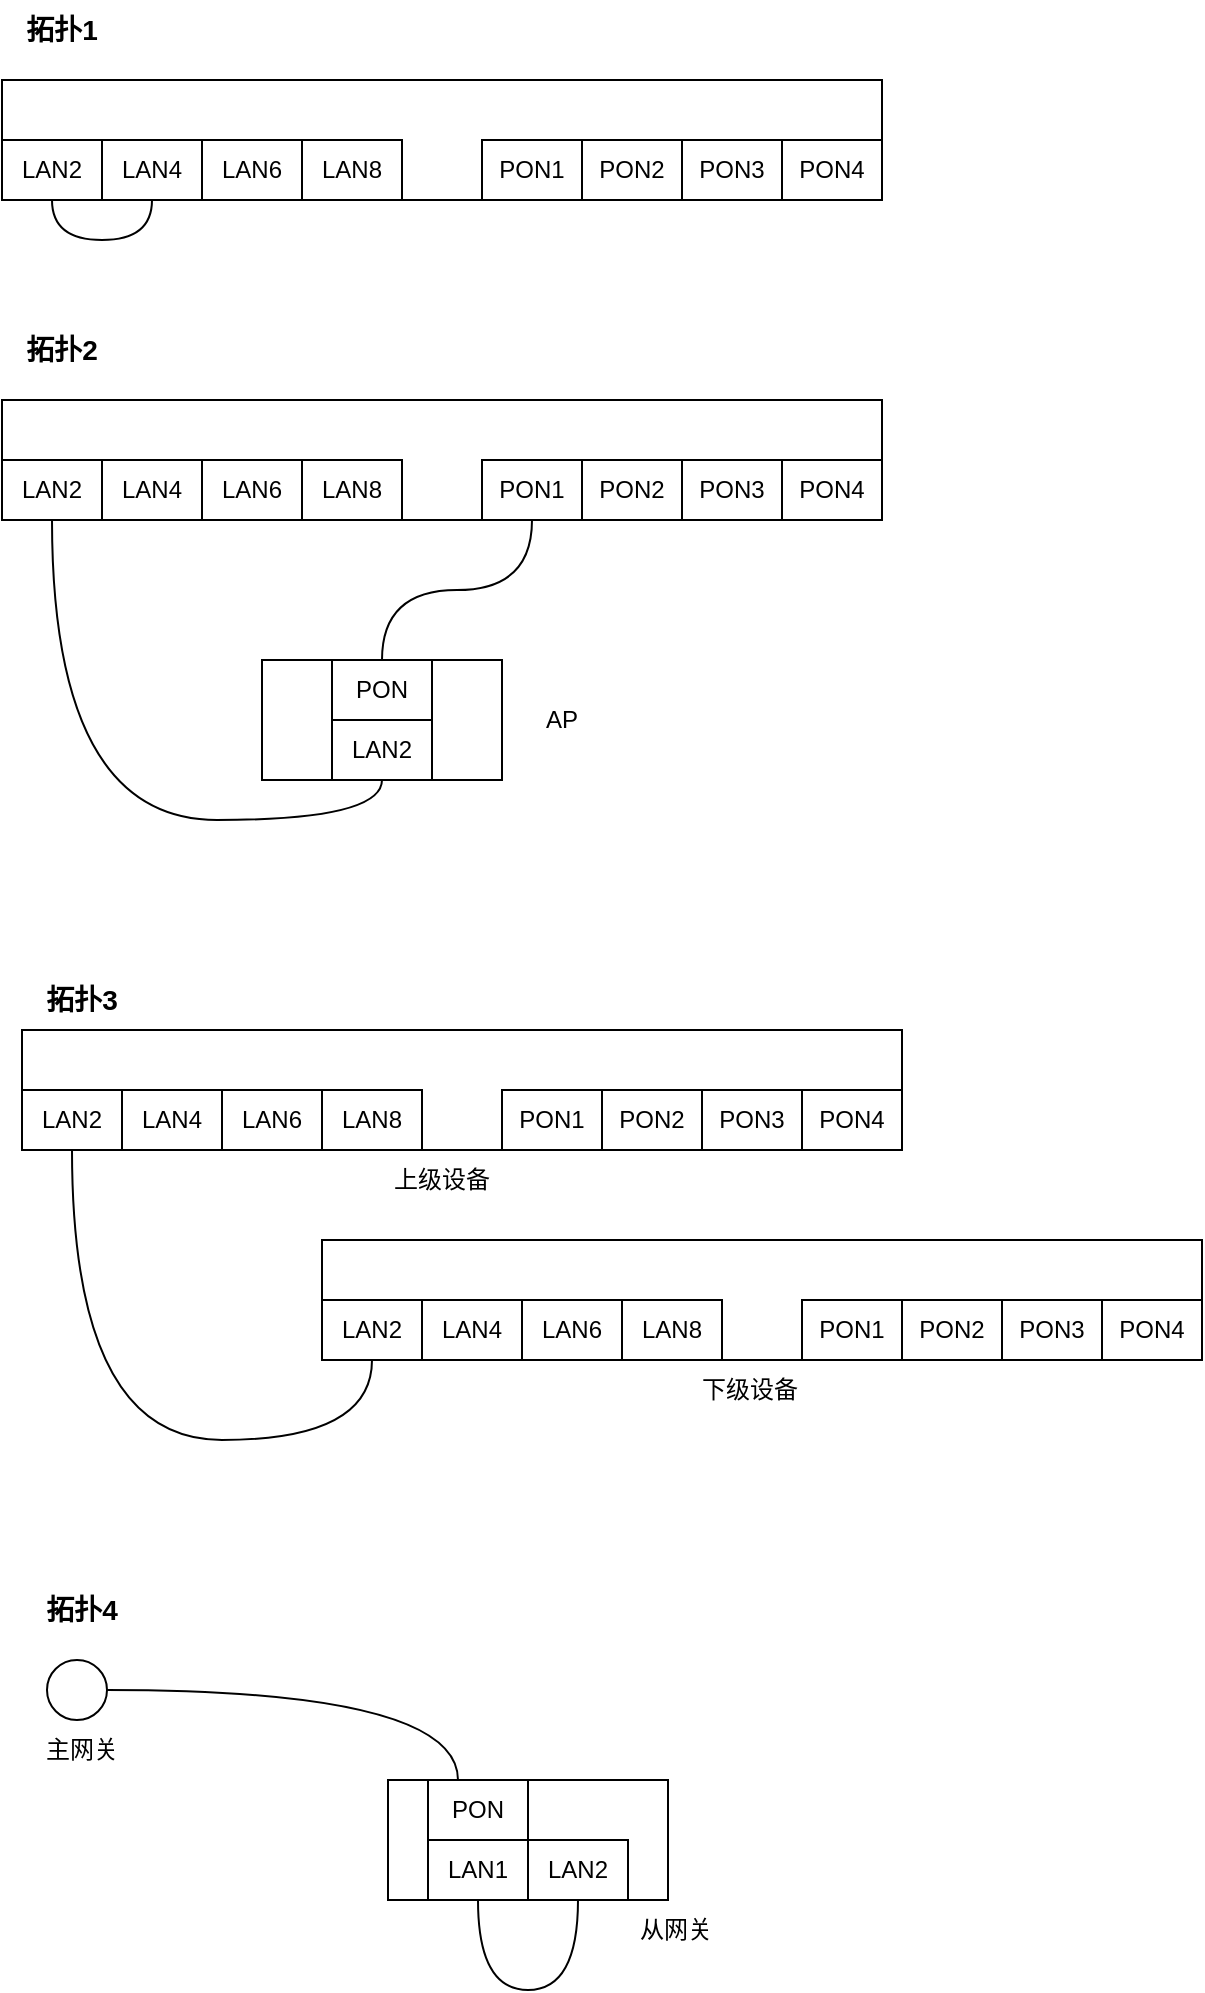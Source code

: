 <mxfile version="26.2.13">
  <diagram name="第 1 页" id="Ij3hYy0A9Onxn7mse7Ey">
    <mxGraphModel dx="1038" dy="618" grid="1" gridSize="10" guides="1" tooltips="1" connect="1" arrows="1" fold="1" page="1" pageScale="1" pageWidth="827" pageHeight="1169" math="0" shadow="0">
      <root>
        <mxCell id="0" />
        <mxCell id="1" parent="0" />
        <mxCell id="GwQLMRFdxqnJ7ulJmC02-1" value="" style="rounded=0;whiteSpace=wrap;html=1;" parent="1" vertex="1">
          <mxGeometry x="70" y="80" width="440" height="60" as="geometry" />
        </mxCell>
        <mxCell id="GwQLMRFdxqnJ7ulJmC02-16" value="" style="group" parent="1" vertex="1" connectable="0">
          <mxGeometry x="310" y="110" width="200" height="30" as="geometry" />
        </mxCell>
        <mxCell id="GwQLMRFdxqnJ7ulJmC02-12" value="PON1" style="rounded=0;whiteSpace=wrap;html=1;" parent="GwQLMRFdxqnJ7ulJmC02-16" vertex="1">
          <mxGeometry width="50" height="30" as="geometry" />
        </mxCell>
        <mxCell id="GwQLMRFdxqnJ7ulJmC02-13" value="PON2" style="rounded=0;whiteSpace=wrap;html=1;" parent="GwQLMRFdxqnJ7ulJmC02-16" vertex="1">
          <mxGeometry x="50" width="50" height="30" as="geometry" />
        </mxCell>
        <mxCell id="GwQLMRFdxqnJ7ulJmC02-14" value="PON3" style="rounded=0;whiteSpace=wrap;html=1;" parent="GwQLMRFdxqnJ7ulJmC02-16" vertex="1">
          <mxGeometry x="100" width="50" height="30" as="geometry" />
        </mxCell>
        <mxCell id="GwQLMRFdxqnJ7ulJmC02-15" value="PON4" style="rounded=0;whiteSpace=wrap;html=1;" parent="GwQLMRFdxqnJ7ulJmC02-16" vertex="1">
          <mxGeometry x="150" width="50" height="30" as="geometry" />
        </mxCell>
        <mxCell id="GwQLMRFdxqnJ7ulJmC02-22" value="" style="group" parent="1" vertex="1" connectable="0">
          <mxGeometry x="70" y="110" width="200" height="30" as="geometry" />
        </mxCell>
        <mxCell id="GwQLMRFdxqnJ7ulJmC02-20" style="edgeStyle=orthogonalEdgeStyle;rounded=0;orthogonalLoop=1;jettySize=auto;html=1;exitX=0.5;exitY=1;exitDx=0;exitDy=0;entryX=0.5;entryY=1;entryDx=0;entryDy=0;endArrow=none;startFill=0;curved=1;" parent="GwQLMRFdxqnJ7ulJmC02-22" source="GwQLMRFdxqnJ7ulJmC02-2" target="GwQLMRFdxqnJ7ulJmC02-3" edge="1">
          <mxGeometry relative="1" as="geometry" />
        </mxCell>
        <mxCell id="GwQLMRFdxqnJ7ulJmC02-2" value="LAN2" style="rounded=0;whiteSpace=wrap;html=1;" parent="GwQLMRFdxqnJ7ulJmC02-22" vertex="1">
          <mxGeometry width="50" height="30" as="geometry" />
        </mxCell>
        <mxCell id="GwQLMRFdxqnJ7ulJmC02-3" value="LAN4" style="rounded=0;whiteSpace=wrap;html=1;" parent="GwQLMRFdxqnJ7ulJmC02-22" vertex="1">
          <mxGeometry x="50" width="50" height="30" as="geometry" />
        </mxCell>
        <mxCell id="GwQLMRFdxqnJ7ulJmC02-6" value="LAN6" style="rounded=0;whiteSpace=wrap;html=1;" parent="GwQLMRFdxqnJ7ulJmC02-22" vertex="1">
          <mxGeometry x="100" width="50" height="30" as="geometry" />
        </mxCell>
        <mxCell id="GwQLMRFdxqnJ7ulJmC02-7" value="LAN8" style="rounded=0;whiteSpace=wrap;html=1;" parent="GwQLMRFdxqnJ7ulJmC02-22" vertex="1">
          <mxGeometry x="150" width="50" height="30" as="geometry" />
        </mxCell>
        <mxCell id="GwQLMRFdxqnJ7ulJmC02-23" value="拓扑1" style="text;html=1;align=center;verticalAlign=middle;whiteSpace=wrap;rounded=0;fontSize=14;fontStyle=1" parent="1" vertex="1">
          <mxGeometry x="70" y="40" width="60" height="30" as="geometry" />
        </mxCell>
        <mxCell id="GwQLMRFdxqnJ7ulJmC02-24" value="拓扑2" style="text;html=1;align=center;verticalAlign=middle;whiteSpace=wrap;rounded=0;fontSize=14;fontStyle=1" parent="1" vertex="1">
          <mxGeometry x="70" y="200" width="60" height="30" as="geometry" />
        </mxCell>
        <mxCell id="GwQLMRFdxqnJ7ulJmC02-25" value="" style="rounded=0;whiteSpace=wrap;html=1;" parent="1" vertex="1">
          <mxGeometry x="70" y="240" width="440" height="60" as="geometry" />
        </mxCell>
        <mxCell id="GwQLMRFdxqnJ7ulJmC02-26" value="" style="group" parent="1" vertex="1" connectable="0">
          <mxGeometry x="310" y="270" width="200" height="30" as="geometry" />
        </mxCell>
        <mxCell id="GwQLMRFdxqnJ7ulJmC02-27" value="PON1" style="rounded=0;whiteSpace=wrap;html=1;" parent="GwQLMRFdxqnJ7ulJmC02-26" vertex="1">
          <mxGeometry width="50" height="30" as="geometry" />
        </mxCell>
        <mxCell id="GwQLMRFdxqnJ7ulJmC02-28" value="PON2" style="rounded=0;whiteSpace=wrap;html=1;" parent="GwQLMRFdxqnJ7ulJmC02-26" vertex="1">
          <mxGeometry x="50" width="50" height="30" as="geometry" />
        </mxCell>
        <mxCell id="GwQLMRFdxqnJ7ulJmC02-29" value="PON3" style="rounded=0;whiteSpace=wrap;html=1;" parent="GwQLMRFdxqnJ7ulJmC02-26" vertex="1">
          <mxGeometry x="100" width="50" height="30" as="geometry" />
        </mxCell>
        <mxCell id="GwQLMRFdxqnJ7ulJmC02-30" value="PON4" style="rounded=0;whiteSpace=wrap;html=1;" parent="GwQLMRFdxqnJ7ulJmC02-26" vertex="1">
          <mxGeometry x="150" width="50" height="30" as="geometry" />
        </mxCell>
        <mxCell id="GwQLMRFdxqnJ7ulJmC02-31" value="" style="group" parent="1" vertex="1" connectable="0">
          <mxGeometry x="70" y="270" width="200" height="30" as="geometry" />
        </mxCell>
        <mxCell id="GwQLMRFdxqnJ7ulJmC02-33" value="LAN2" style="rounded=0;whiteSpace=wrap;html=1;" parent="GwQLMRFdxqnJ7ulJmC02-31" vertex="1">
          <mxGeometry width="50" height="30" as="geometry" />
        </mxCell>
        <mxCell id="GwQLMRFdxqnJ7ulJmC02-34" value="LAN4" style="rounded=0;whiteSpace=wrap;html=1;" parent="GwQLMRFdxqnJ7ulJmC02-31" vertex="1">
          <mxGeometry x="50" width="50" height="30" as="geometry" />
        </mxCell>
        <mxCell id="GwQLMRFdxqnJ7ulJmC02-35" value="LAN6" style="rounded=0;whiteSpace=wrap;html=1;" parent="GwQLMRFdxqnJ7ulJmC02-31" vertex="1">
          <mxGeometry x="100" width="50" height="30" as="geometry" />
        </mxCell>
        <mxCell id="GwQLMRFdxqnJ7ulJmC02-36" value="LAN8" style="rounded=0;whiteSpace=wrap;html=1;" parent="GwQLMRFdxqnJ7ulJmC02-31" vertex="1">
          <mxGeometry x="150" width="50" height="30" as="geometry" />
        </mxCell>
        <mxCell id="GwQLMRFdxqnJ7ulJmC02-37" value="" style="rounded=0;whiteSpace=wrap;html=1;" parent="1" vertex="1">
          <mxGeometry x="200" y="370" width="120" height="60" as="geometry" />
        </mxCell>
        <mxCell id="GwQLMRFdxqnJ7ulJmC02-46" style="edgeStyle=orthogonalEdgeStyle;rounded=0;orthogonalLoop=1;jettySize=auto;html=1;exitX=0.5;exitY=0;exitDx=0;exitDy=0;entryX=0.5;entryY=1;entryDx=0;entryDy=0;endArrow=none;startFill=0;curved=1;" parent="1" source="GwQLMRFdxqnJ7ulJmC02-38" target="GwQLMRFdxqnJ7ulJmC02-27" edge="1">
          <mxGeometry relative="1" as="geometry" />
        </mxCell>
        <mxCell id="GwQLMRFdxqnJ7ulJmC02-38" value="PON" style="rounded=0;whiteSpace=wrap;html=1;" parent="1" vertex="1">
          <mxGeometry x="235" y="370" width="50" height="30" as="geometry" />
        </mxCell>
        <mxCell id="GwQLMRFdxqnJ7ulJmC02-47" style="edgeStyle=orthogonalEdgeStyle;rounded=0;orthogonalLoop=1;jettySize=auto;html=1;exitX=0.5;exitY=1;exitDx=0;exitDy=0;entryX=0.5;entryY=1;entryDx=0;entryDy=0;endArrow=none;startFill=0;curved=1;" parent="1" source="GwQLMRFdxqnJ7ulJmC02-44" target="GwQLMRFdxqnJ7ulJmC02-33" edge="1">
          <mxGeometry relative="1" as="geometry" />
        </mxCell>
        <mxCell id="GwQLMRFdxqnJ7ulJmC02-44" value="LAN2" style="rounded=0;whiteSpace=wrap;html=1;" parent="1" vertex="1">
          <mxGeometry x="235" y="400" width="50" height="30" as="geometry" />
        </mxCell>
        <mxCell id="GwQLMRFdxqnJ7ulJmC02-45" value="AP" style="text;html=1;align=center;verticalAlign=middle;whiteSpace=wrap;rounded=0;" parent="1" vertex="1">
          <mxGeometry x="320" y="385" width="60" height="30" as="geometry" />
        </mxCell>
        <mxCell id="GwQLMRFdxqnJ7ulJmC02-49" value="" style="rounded=0;whiteSpace=wrap;html=1;" parent="1" vertex="1">
          <mxGeometry x="80" y="555" width="440" height="60" as="geometry" />
        </mxCell>
        <mxCell id="GwQLMRFdxqnJ7ulJmC02-50" value="" style="group" parent="1" vertex="1" connectable="0">
          <mxGeometry x="320" y="585" width="200" height="30" as="geometry" />
        </mxCell>
        <mxCell id="GwQLMRFdxqnJ7ulJmC02-51" value="PON1" style="rounded=0;whiteSpace=wrap;html=1;" parent="GwQLMRFdxqnJ7ulJmC02-50" vertex="1">
          <mxGeometry width="50" height="30" as="geometry" />
        </mxCell>
        <mxCell id="GwQLMRFdxqnJ7ulJmC02-52" value="PON2" style="rounded=0;whiteSpace=wrap;html=1;" parent="GwQLMRFdxqnJ7ulJmC02-50" vertex="1">
          <mxGeometry x="50" width="50" height="30" as="geometry" />
        </mxCell>
        <mxCell id="GwQLMRFdxqnJ7ulJmC02-53" value="PON3" style="rounded=0;whiteSpace=wrap;html=1;" parent="GwQLMRFdxqnJ7ulJmC02-50" vertex="1">
          <mxGeometry x="100" width="50" height="30" as="geometry" />
        </mxCell>
        <mxCell id="GwQLMRFdxqnJ7ulJmC02-54" value="PON4" style="rounded=0;whiteSpace=wrap;html=1;" parent="GwQLMRFdxqnJ7ulJmC02-50" vertex="1">
          <mxGeometry x="150" width="50" height="30" as="geometry" />
        </mxCell>
        <mxCell id="GwQLMRFdxqnJ7ulJmC02-55" value="" style="group" parent="1" vertex="1" connectable="0">
          <mxGeometry x="80" y="585" width="200" height="30" as="geometry" />
        </mxCell>
        <mxCell id="GwQLMRFdxqnJ7ulJmC02-57" value="LAN2" style="rounded=0;whiteSpace=wrap;html=1;" parent="GwQLMRFdxqnJ7ulJmC02-55" vertex="1">
          <mxGeometry width="50" height="30" as="geometry" />
        </mxCell>
        <mxCell id="GwQLMRFdxqnJ7ulJmC02-58" value="LAN4" style="rounded=0;whiteSpace=wrap;html=1;" parent="GwQLMRFdxqnJ7ulJmC02-55" vertex="1">
          <mxGeometry x="50" width="50" height="30" as="geometry" />
        </mxCell>
        <mxCell id="GwQLMRFdxqnJ7ulJmC02-59" value="LAN6" style="rounded=0;whiteSpace=wrap;html=1;" parent="GwQLMRFdxqnJ7ulJmC02-55" vertex="1">
          <mxGeometry x="100" width="50" height="30" as="geometry" />
        </mxCell>
        <mxCell id="GwQLMRFdxqnJ7ulJmC02-60" value="LAN8" style="rounded=0;whiteSpace=wrap;html=1;" parent="GwQLMRFdxqnJ7ulJmC02-55" vertex="1">
          <mxGeometry x="150" width="50" height="30" as="geometry" />
        </mxCell>
        <mxCell id="GwQLMRFdxqnJ7ulJmC02-61" value="拓扑3" style="text;html=1;align=center;verticalAlign=middle;whiteSpace=wrap;rounded=0;fontSize=14;fontStyle=1" parent="1" vertex="1">
          <mxGeometry x="80" y="525" width="60" height="30" as="geometry" />
        </mxCell>
        <mxCell id="GwQLMRFdxqnJ7ulJmC02-62" value="上级设备" style="text;html=1;align=center;verticalAlign=middle;whiteSpace=wrap;rounded=0;" parent="1" vertex="1">
          <mxGeometry x="260" y="615" width="60" height="30" as="geometry" />
        </mxCell>
        <mxCell id="GwQLMRFdxqnJ7ulJmC02-63" value="" style="rounded=0;whiteSpace=wrap;html=1;" parent="1" vertex="1">
          <mxGeometry x="230" y="660" width="440" height="60" as="geometry" />
        </mxCell>
        <mxCell id="GwQLMRFdxqnJ7ulJmC02-64" value="" style="group" parent="1" vertex="1" connectable="0">
          <mxGeometry x="470" y="690" width="200" height="30" as="geometry" />
        </mxCell>
        <mxCell id="GwQLMRFdxqnJ7ulJmC02-65" value="PON1" style="rounded=0;whiteSpace=wrap;html=1;" parent="GwQLMRFdxqnJ7ulJmC02-64" vertex="1">
          <mxGeometry width="50" height="30" as="geometry" />
        </mxCell>
        <mxCell id="GwQLMRFdxqnJ7ulJmC02-66" value="PON2" style="rounded=0;whiteSpace=wrap;html=1;" parent="GwQLMRFdxqnJ7ulJmC02-64" vertex="1">
          <mxGeometry x="50" width="50" height="30" as="geometry" />
        </mxCell>
        <mxCell id="GwQLMRFdxqnJ7ulJmC02-67" value="PON3" style="rounded=0;whiteSpace=wrap;html=1;" parent="GwQLMRFdxqnJ7ulJmC02-64" vertex="1">
          <mxGeometry x="100" width="50" height="30" as="geometry" />
        </mxCell>
        <mxCell id="GwQLMRFdxqnJ7ulJmC02-68" value="PON4" style="rounded=0;whiteSpace=wrap;html=1;" parent="GwQLMRFdxqnJ7ulJmC02-64" vertex="1">
          <mxGeometry x="150" width="50" height="30" as="geometry" />
        </mxCell>
        <mxCell id="GwQLMRFdxqnJ7ulJmC02-69" value="" style="group" parent="1" vertex="1" connectable="0">
          <mxGeometry x="230" y="690" width="200" height="30" as="geometry" />
        </mxCell>
        <mxCell id="GwQLMRFdxqnJ7ulJmC02-70" value="LAN2" style="rounded=0;whiteSpace=wrap;html=1;" parent="GwQLMRFdxqnJ7ulJmC02-69" vertex="1">
          <mxGeometry width="50" height="30" as="geometry" />
        </mxCell>
        <mxCell id="GwQLMRFdxqnJ7ulJmC02-71" value="LAN4" style="rounded=0;whiteSpace=wrap;html=1;" parent="GwQLMRFdxqnJ7ulJmC02-69" vertex="1">
          <mxGeometry x="50" width="50" height="30" as="geometry" />
        </mxCell>
        <mxCell id="GwQLMRFdxqnJ7ulJmC02-72" value="LAN6" style="rounded=0;whiteSpace=wrap;html=1;" parent="GwQLMRFdxqnJ7ulJmC02-69" vertex="1">
          <mxGeometry x="100" width="50" height="30" as="geometry" />
        </mxCell>
        <mxCell id="GwQLMRFdxqnJ7ulJmC02-73" value="LAN8" style="rounded=0;whiteSpace=wrap;html=1;" parent="GwQLMRFdxqnJ7ulJmC02-69" vertex="1">
          <mxGeometry x="150" width="50" height="30" as="geometry" />
        </mxCell>
        <mxCell id="GwQLMRFdxqnJ7ulJmC02-74" value="下级设备" style="text;html=1;align=center;verticalAlign=middle;whiteSpace=wrap;rounded=0;" parent="1" vertex="1">
          <mxGeometry x="414" y="720" width="60" height="30" as="geometry" />
        </mxCell>
        <mxCell id="GwQLMRFdxqnJ7ulJmC02-75" style="edgeStyle=orthogonalEdgeStyle;rounded=0;orthogonalLoop=1;jettySize=auto;html=1;exitX=0.5;exitY=1;exitDx=0;exitDy=0;entryX=0.5;entryY=1;entryDx=0;entryDy=0;endArrow=none;startFill=0;curved=1;" parent="1" source="GwQLMRFdxqnJ7ulJmC02-57" target="GwQLMRFdxqnJ7ulJmC02-70" edge="1">
          <mxGeometry relative="1" as="geometry">
            <Array as="points">
              <mxPoint x="105" y="760" />
              <mxPoint x="255" y="760" />
            </Array>
          </mxGeometry>
        </mxCell>
        <mxCell id="-hA-w6Yoop_2Hy_WFXz5-1" value="拓扑4" style="text;html=1;align=center;verticalAlign=middle;whiteSpace=wrap;rounded=0;fontSize=14;fontStyle=1" vertex="1" parent="1">
          <mxGeometry x="80" y="830" width="60" height="30" as="geometry" />
        </mxCell>
        <mxCell id="-hA-w6Yoop_2Hy_WFXz5-4" style="edgeStyle=orthogonalEdgeStyle;rounded=0;orthogonalLoop=1;jettySize=auto;html=1;exitX=1;exitY=0.5;exitDx=0;exitDy=0;entryX=0.25;entryY=0;entryDx=0;entryDy=0;curved=1;endArrow=none;startFill=0;" edge="1" parent="1" source="-hA-w6Yoop_2Hy_WFXz5-2" target="-hA-w6Yoop_2Hy_WFXz5-11">
          <mxGeometry relative="1" as="geometry">
            <mxPoint x="192.5" y="885" as="targetPoint" />
          </mxGeometry>
        </mxCell>
        <mxCell id="-hA-w6Yoop_2Hy_WFXz5-2" value="" style="ellipse;whiteSpace=wrap;html=1;aspect=fixed;" vertex="1" parent="1">
          <mxGeometry x="92.5" y="870" width="30" height="30" as="geometry" />
        </mxCell>
        <mxCell id="-hA-w6Yoop_2Hy_WFXz5-7" value="主网关" style="text;html=1;align=center;verticalAlign=middle;whiteSpace=wrap;rounded=0;" vertex="1" parent="1">
          <mxGeometry x="80" y="900" width="60" height="30" as="geometry" />
        </mxCell>
        <mxCell id="-hA-w6Yoop_2Hy_WFXz5-8" value="从网关" style="text;html=1;align=center;verticalAlign=middle;whiteSpace=wrap;rounded=0;" vertex="1" parent="1">
          <mxGeometry x="377" y="990" width="60" height="30" as="geometry" />
        </mxCell>
        <mxCell id="-hA-w6Yoop_2Hy_WFXz5-11" value="" style="rounded=0;whiteSpace=wrap;html=1;" vertex="1" parent="1">
          <mxGeometry x="263" y="930" width="140" height="60" as="geometry" />
        </mxCell>
        <mxCell id="-hA-w6Yoop_2Hy_WFXz5-15" style="edgeStyle=orthogonalEdgeStyle;rounded=0;orthogonalLoop=1;jettySize=auto;html=1;exitX=0.5;exitY=1;exitDx=0;exitDy=0;curved=1;endArrow=none;startFill=0;entryX=0.5;entryY=1;entryDx=0;entryDy=0;" edge="1" parent="1" source="-hA-w6Yoop_2Hy_WFXz5-13" target="-hA-w6Yoop_2Hy_WFXz5-14">
          <mxGeometry relative="1" as="geometry">
            <mxPoint x="413" y="1025" as="targetPoint" />
            <Array as="points">
              <mxPoint x="308" y="1035" />
              <mxPoint x="358" y="1035" />
            </Array>
          </mxGeometry>
        </mxCell>
        <mxCell id="-hA-w6Yoop_2Hy_WFXz5-13" value="LAN1" style="rounded=0;whiteSpace=wrap;html=1;" vertex="1" parent="1">
          <mxGeometry x="283" y="960" width="50" height="30" as="geometry" />
        </mxCell>
        <mxCell id="-hA-w6Yoop_2Hy_WFXz5-14" value="LAN2" style="rounded=0;whiteSpace=wrap;html=1;" vertex="1" parent="1">
          <mxGeometry x="333" y="960" width="50" height="30" as="geometry" />
        </mxCell>
        <mxCell id="-hA-w6Yoop_2Hy_WFXz5-16" value="PON" style="rounded=0;whiteSpace=wrap;html=1;" vertex="1" parent="1">
          <mxGeometry x="283" y="930" width="50" height="30" as="geometry" />
        </mxCell>
      </root>
    </mxGraphModel>
  </diagram>
</mxfile>

